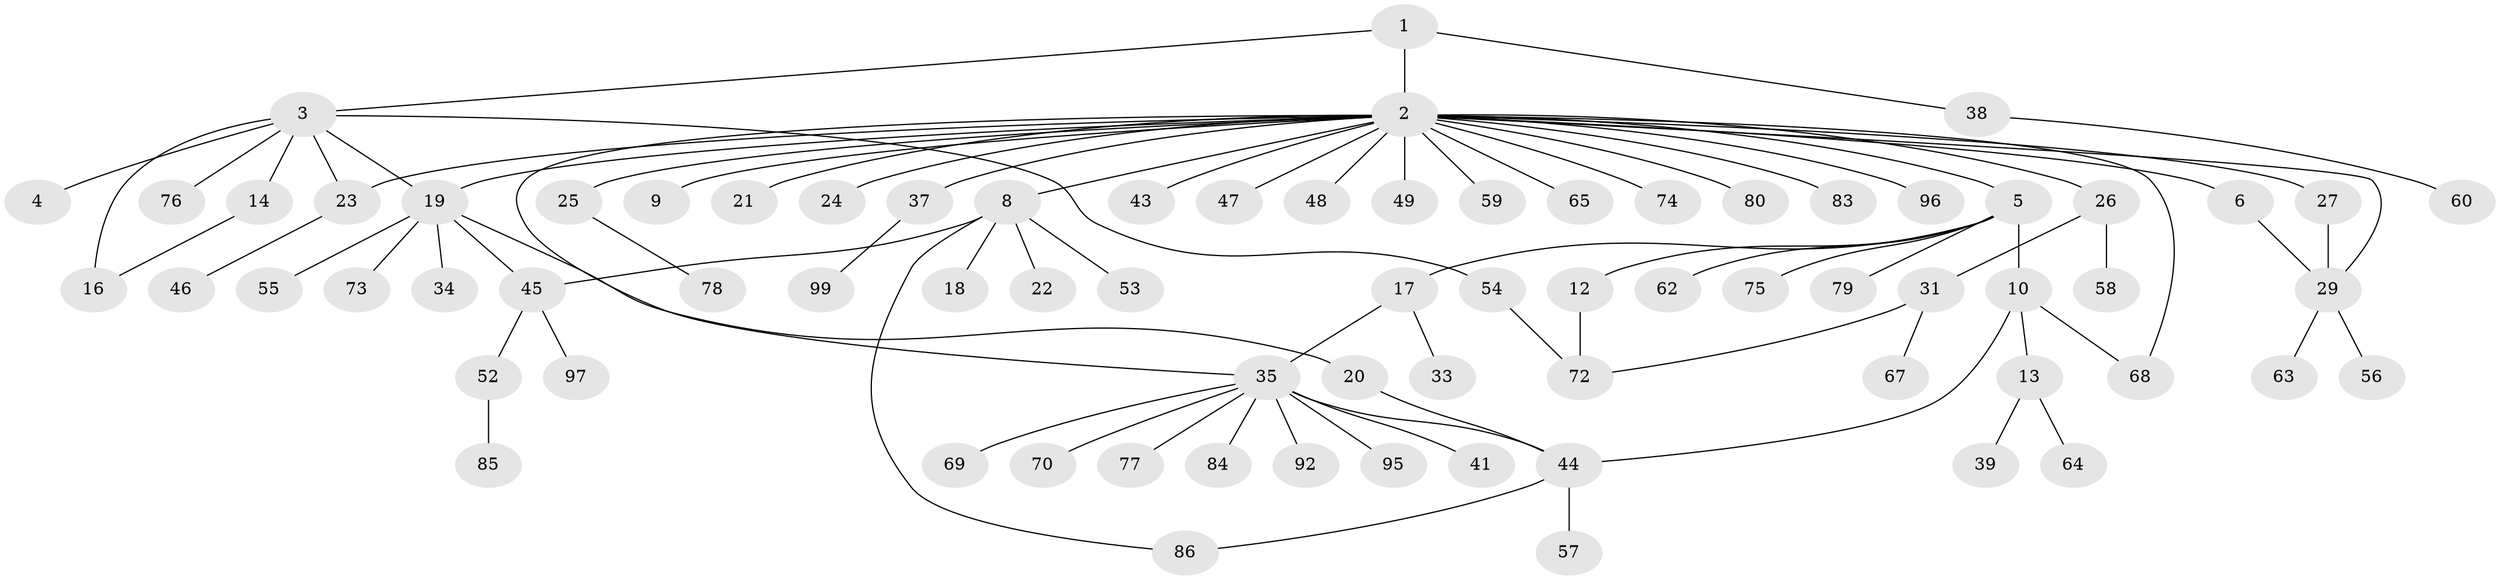// original degree distribution, {3: 0.12121212121212122, 15: 0.010101010101010102, 9: 0.010101010101010102, 1: 0.5757575757575758, 8: 0.010101010101010102, 2: 0.1717171717171717, 13: 0.010101010101010102, 7: 0.020202020202020204, 5: 0.020202020202020204, 4: 0.04040404040404041, 12: 0.010101010101010102}
// Generated by graph-tools (version 1.1) at 2025/11/02/27/25 16:11:10]
// undirected, 75 vertices, 87 edges
graph export_dot {
graph [start="1"]
  node [color=gray90,style=filled];
  1;
  2 [super="+7"];
  3 [super="+11"];
  4;
  5 [super="+28"];
  6;
  8 [super="+15"];
  9;
  10 [super="+90"];
  12 [super="+87"];
  13 [super="+36"];
  14 [super="+30"];
  16;
  17 [super="+82"];
  18;
  19 [super="+42"];
  20;
  21;
  22;
  23 [super="+51"];
  24;
  25 [super="+93"];
  26;
  27;
  29 [super="+40"];
  31 [super="+32"];
  33 [super="+81"];
  34 [super="+71"];
  35 [super="+91"];
  37;
  38;
  39 [super="+66"];
  41;
  43;
  44 [super="+50"];
  45;
  46;
  47;
  48;
  49;
  52 [super="+61"];
  53;
  54 [super="+88"];
  55;
  56;
  57;
  58;
  59;
  60;
  62;
  63 [super="+89"];
  64;
  65;
  67;
  68;
  69;
  70;
  72;
  73 [super="+94"];
  74;
  75;
  76;
  77;
  78;
  79;
  80;
  83;
  84;
  85;
  86 [super="+98"];
  92;
  95;
  96;
  97;
  99;
  1 -- 2;
  1 -- 3;
  1 -- 38;
  2 -- 5;
  2 -- 6;
  2 -- 9;
  2 -- 21;
  2 -- 27;
  2 -- 35;
  2 -- 37;
  2 -- 43;
  2 -- 47;
  2 -- 49;
  2 -- 59;
  2 -- 65;
  2 -- 80;
  2 -- 96;
  2 -- 68;
  2 -- 8;
  2 -- 74;
  2 -- 48;
  2 -- 19;
  2 -- 83;
  2 -- 23;
  2 -- 24;
  2 -- 25;
  2 -- 26;
  2 -- 29;
  3 -- 4;
  3 -- 14;
  3 -- 16;
  3 -- 23;
  3 -- 54;
  3 -- 76;
  3 -- 19;
  5 -- 10;
  5 -- 12;
  5 -- 17;
  5 -- 62;
  5 -- 75;
  5 -- 79;
  6 -- 29;
  8 -- 18;
  8 -- 22;
  8 -- 45;
  8 -- 53;
  8 -- 86;
  10 -- 13;
  10 -- 68;
  10 -- 44;
  12 -- 72;
  13 -- 39;
  13 -- 64;
  14 -- 16;
  17 -- 33;
  17 -- 35;
  19 -- 20;
  19 -- 34;
  19 -- 45;
  19 -- 55;
  19 -- 73;
  20 -- 44;
  23 -- 46;
  25 -- 78;
  26 -- 31;
  26 -- 58;
  27 -- 29;
  29 -- 56;
  29 -- 63;
  31 -- 67;
  31 -- 72;
  35 -- 41;
  35 -- 44 [weight=2];
  35 -- 69;
  35 -- 70;
  35 -- 77;
  35 -- 84;
  35 -- 92;
  35 -- 95;
  37 -- 99;
  38 -- 60;
  44 -- 57;
  44 -- 86;
  45 -- 52;
  45 -- 97;
  52 -- 85;
  54 -- 72;
}
